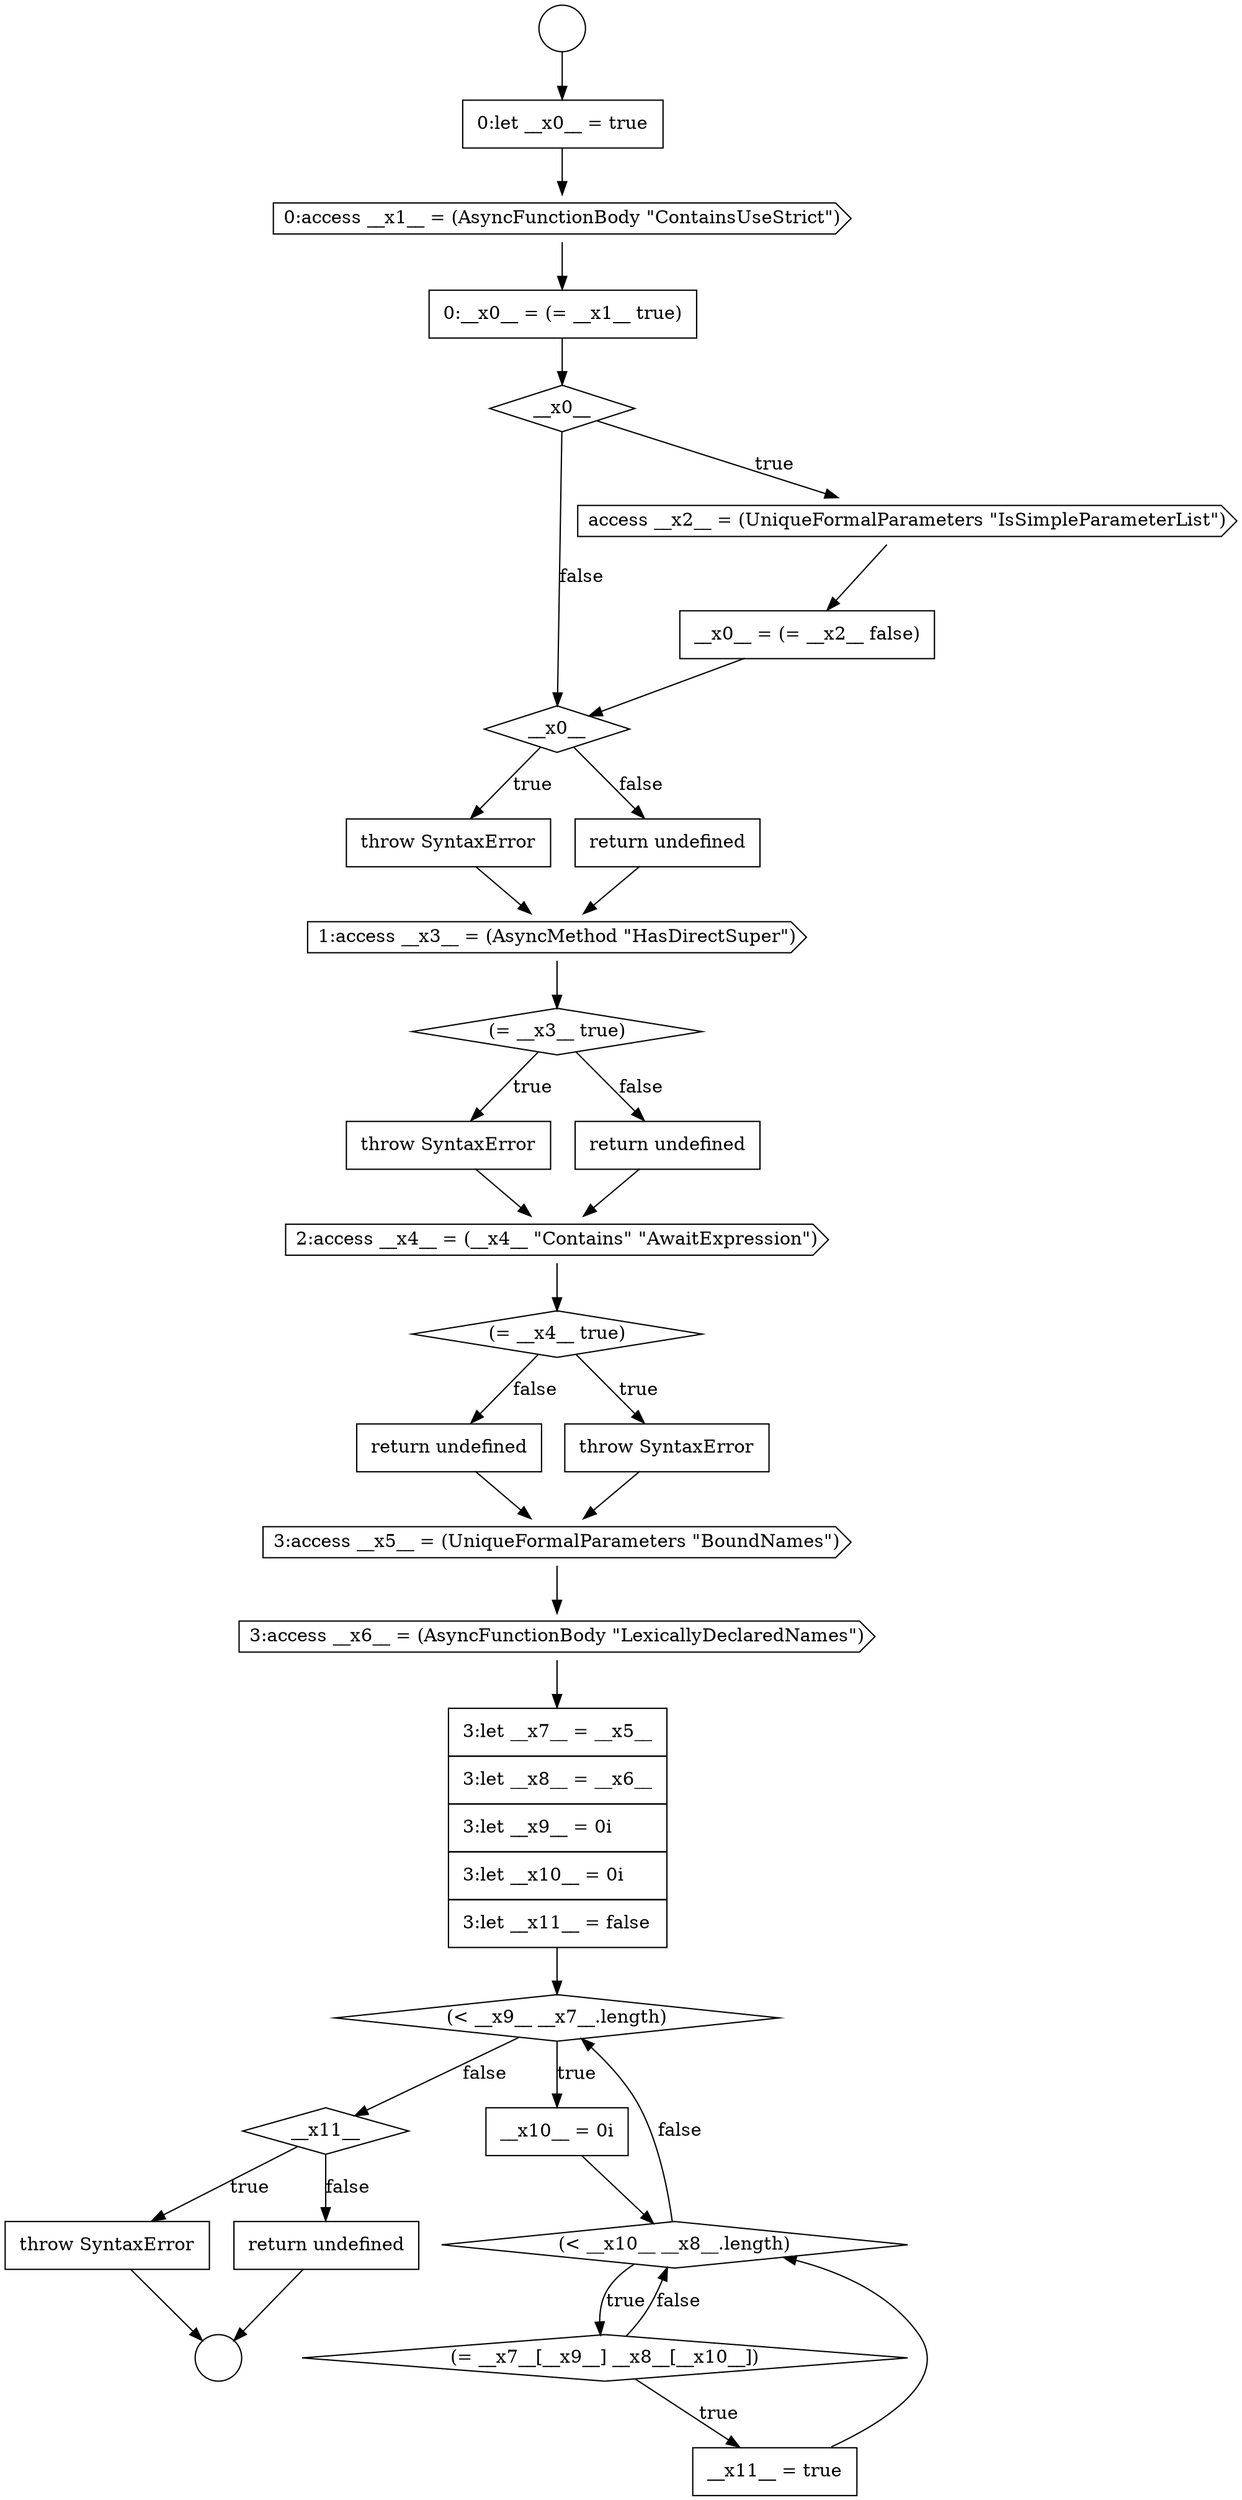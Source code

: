 digraph {
  node19078 [shape=none, margin=0, label=<<font color="black">
    <table border="0" cellborder="1" cellspacing="0" cellpadding="10">
      <tr><td align="left">__x0__ = (= __x2__ false)</td></tr>
    </table>
  </font>> color="black" fillcolor="white" style=filled]
  node19091 [shape=cds, label=<<font color="black">3:access __x6__ = (AsyncFunctionBody &quot;LexicallyDeclaredNames&quot;)</font>> color="black" fillcolor="white" style=filled]
  node19099 [shape=none, margin=0, label=<<font color="black">
    <table border="0" cellborder="1" cellspacing="0" cellpadding="10">
      <tr><td align="left">throw SyntaxError</td></tr>
    </table>
  </font>> color="black" fillcolor="white" style=filled]
  node19082 [shape=cds, label=<<font color="black">1:access __x3__ = (AsyncMethod &quot;HasDirectSuper&quot;)</font>> color="black" fillcolor="white" style=filled]
  node19090 [shape=cds, label=<<font color="black">3:access __x5__ = (UniqueFormalParameters &quot;BoundNames&quot;)</font>> color="black" fillcolor="white" style=filled]
  node19093 [shape=diamond, label=<<font color="black">(&lt; __x9__ __x7__.length)</font>> color="black" fillcolor="white" style=filled]
  node19080 [shape=none, margin=0, label=<<font color="black">
    <table border="0" cellborder="1" cellspacing="0" cellpadding="10">
      <tr><td align="left">throw SyntaxError</td></tr>
    </table>
  </font>> color="black" fillcolor="white" style=filled]
  node19089 [shape=none, margin=0, label=<<font color="black">
    <table border="0" cellborder="1" cellspacing="0" cellpadding="10">
      <tr><td align="left">return undefined</td></tr>
    </table>
  </font>> color="black" fillcolor="white" style=filled]
  node19074 [shape=cds, label=<<font color="black">0:access __x1__ = (AsyncFunctionBody &quot;ContainsUseStrict&quot;)</font>> color="black" fillcolor="white" style=filled]
  node19092 [shape=none, margin=0, label=<<font color="black">
    <table border="0" cellborder="1" cellspacing="0" cellpadding="10">
      <tr><td align="left">3:let __x7__ = __x5__</td></tr>
      <tr><td align="left">3:let __x8__ = __x6__</td></tr>
      <tr><td align="left">3:let __x9__ = 0i</td></tr>
      <tr><td align="left">3:let __x10__ = 0i</td></tr>
      <tr><td align="left">3:let __x11__ = false</td></tr>
    </table>
  </font>> color="black" fillcolor="white" style=filled]
  node19073 [shape=none, margin=0, label=<<font color="black">
    <table border="0" cellborder="1" cellspacing="0" cellpadding="10">
      <tr><td align="left">0:let __x0__ = true</td></tr>
    </table>
  </font>> color="black" fillcolor="white" style=filled]
  node19096 [shape=diamond, label=<<font color="black">(= __x7__[__x9__] __x8__[__x10__])</font>> color="black" fillcolor="white" style=filled]
  node19079 [shape=diamond, label=<<font color="black">__x0__</font>> color="black" fillcolor="white" style=filled]
  node19088 [shape=none, margin=0, label=<<font color="black">
    <table border="0" cellborder="1" cellspacing="0" cellpadding="10">
      <tr><td align="left">throw SyntaxError</td></tr>
    </table>
  </font>> color="black" fillcolor="white" style=filled]
  node19081 [shape=none, margin=0, label=<<font color="black">
    <table border="0" cellborder="1" cellspacing="0" cellpadding="10">
      <tr><td align="left">return undefined</td></tr>
    </table>
  </font>> color="black" fillcolor="white" style=filled]
  node19076 [shape=diamond, label=<<font color="black">__x0__</font>> color="black" fillcolor="white" style=filled]
  node19098 [shape=diamond, label=<<font color="black">__x11__</font>> color="black" fillcolor="white" style=filled]
  node19084 [shape=none, margin=0, label=<<font color="black">
    <table border="0" cellborder="1" cellspacing="0" cellpadding="10">
      <tr><td align="left">throw SyntaxError</td></tr>
    </table>
  </font>> color="black" fillcolor="white" style=filled]
  node19095 [shape=diamond, label=<<font color="black">(&lt; __x10__ __x8__.length)</font>> color="black" fillcolor="white" style=filled]
  node19085 [shape=none, margin=0, label=<<font color="black">
    <table border="0" cellborder="1" cellspacing="0" cellpadding="10">
      <tr><td align="left">return undefined</td></tr>
    </table>
  </font>> color="black" fillcolor="white" style=filled]
  node19075 [shape=none, margin=0, label=<<font color="black">
    <table border="0" cellborder="1" cellspacing="0" cellpadding="10">
      <tr><td align="left">0:__x0__ = (= __x1__ true)</td></tr>
    </table>
  </font>> color="black" fillcolor="white" style=filled]
  node19094 [shape=none, margin=0, label=<<font color="black">
    <table border="0" cellborder="1" cellspacing="0" cellpadding="10">
      <tr><td align="left">__x10__ = 0i</td></tr>
    </table>
  </font>> color="black" fillcolor="white" style=filled]
  node19086 [shape=cds, label=<<font color="black">2:access __x4__ = (__x4__ &quot;Contains&quot; &quot;AwaitExpression&quot;)</font>> color="black" fillcolor="white" style=filled]
  node19083 [shape=diamond, label=<<font color="black">(= __x3__ true)</font>> color="black" fillcolor="white" style=filled]
  node19071 [shape=circle label=" " color="black" fillcolor="white" style=filled]
  node19097 [shape=none, margin=0, label=<<font color="black">
    <table border="0" cellborder="1" cellspacing="0" cellpadding="10">
      <tr><td align="left">__x11__ = true</td></tr>
    </table>
  </font>> color="black" fillcolor="white" style=filled]
  node19087 [shape=diamond, label=<<font color="black">(= __x4__ true)</font>> color="black" fillcolor="white" style=filled]
  node19077 [shape=cds, label=<<font color="black">access __x2__ = (UniqueFormalParameters &quot;IsSimpleParameterList&quot;)</font>> color="black" fillcolor="white" style=filled]
  node19072 [shape=circle label=" " color="black" fillcolor="white" style=filled]
  node19100 [shape=none, margin=0, label=<<font color="black">
    <table border="0" cellborder="1" cellspacing="0" cellpadding="10">
      <tr><td align="left">return undefined</td></tr>
    </table>
  </font>> color="black" fillcolor="white" style=filled]
  node19086 -> node19087 [ color="black"]
  node19092 -> node19093 [ color="black"]
  node19085 -> node19086 [ color="black"]
  node19075 -> node19076 [ color="black"]
  node19091 -> node19092 [ color="black"]
  node19074 -> node19075 [ color="black"]
  node19076 -> node19077 [label=<<font color="black">true</font>> color="black"]
  node19076 -> node19079 [label=<<font color="black">false</font>> color="black"]
  node19095 -> node19096 [label=<<font color="black">true</font>> color="black"]
  node19095 -> node19093 [label=<<font color="black">false</font>> color="black"]
  node19093 -> node19094 [label=<<font color="black">true</font>> color="black"]
  node19093 -> node19098 [label=<<font color="black">false</font>> color="black"]
  node19099 -> node19072 [ color="black"]
  node19073 -> node19074 [ color="black"]
  node19098 -> node19099 [label=<<font color="black">true</font>> color="black"]
  node19098 -> node19100 [label=<<font color="black">false</font>> color="black"]
  node19094 -> node19095 [ color="black"]
  node19100 -> node19072 [ color="black"]
  node19090 -> node19091 [ color="black"]
  node19071 -> node19073 [ color="black"]
  node19081 -> node19082 [ color="black"]
  node19078 -> node19079 [ color="black"]
  node19088 -> node19090 [ color="black"]
  node19087 -> node19088 [label=<<font color="black">true</font>> color="black"]
  node19087 -> node19089 [label=<<font color="black">false</font>> color="black"]
  node19077 -> node19078 [ color="black"]
  node19079 -> node19080 [label=<<font color="black">true</font>> color="black"]
  node19079 -> node19081 [label=<<font color="black">false</font>> color="black"]
  node19082 -> node19083 [ color="black"]
  node19083 -> node19084 [label=<<font color="black">true</font>> color="black"]
  node19083 -> node19085 [label=<<font color="black">false</font>> color="black"]
  node19080 -> node19082 [ color="black"]
  node19096 -> node19097 [label=<<font color="black">true</font>> color="black"]
  node19096 -> node19095 [label=<<font color="black">false</font>> color="black"]
  node19089 -> node19090 [ color="black"]
  node19084 -> node19086 [ color="black"]
  node19097 -> node19095 [ color="black"]
}
